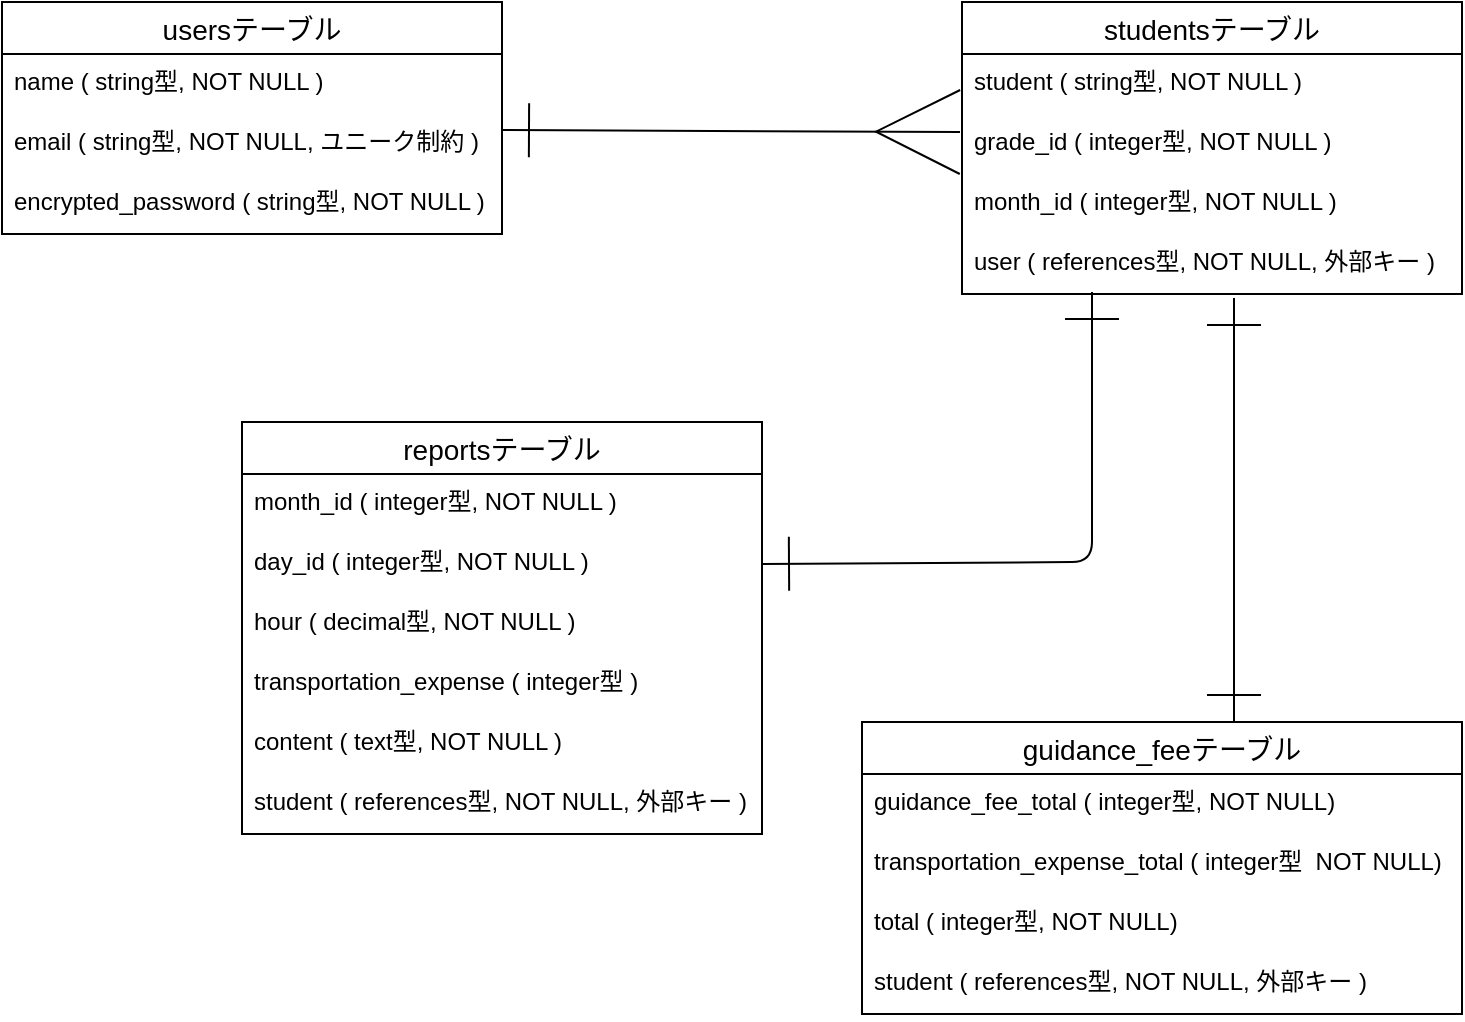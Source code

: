 <mxfile>
    <diagram id="T7TgtadP3edjK6mXKRvq" name="ページ1">
        <mxGraphModel dx="560" dy="522" grid="1" gridSize="10" guides="1" tooltips="1" connect="1" arrows="1" fold="1" page="1" pageScale="1" pageWidth="827" pageHeight="1169" math="0" shadow="0">
            <root>
                <mxCell id="0"/>
                <mxCell id="1" parent="0"/>
                <mxCell id="2" value="usersテーブル" style="swimlane;fontStyle=0;childLayout=stackLayout;horizontal=1;startSize=26;horizontalStack=0;resizeParent=1;resizeParentMax=0;resizeLast=0;collapsible=1;marginBottom=0;align=center;fontSize=14;" parent="1" vertex="1">
                    <mxGeometry x="10" y="70" width="250" height="116" as="geometry"/>
                </mxCell>
                <mxCell id="3" value="name ( string型, NOT NULL )" style="text;strokeColor=none;fillColor=none;spacingLeft=4;spacingRight=4;overflow=hidden;rotatable=0;points=[[0,0.5],[1,0.5]];portConstraint=eastwest;fontSize=12;whiteSpace=wrap;" parent="2" vertex="1">
                    <mxGeometry y="26" width="250" height="30" as="geometry"/>
                </mxCell>
                <mxCell id="4" value="email ( string型, NOT NULL, ユニーク制約 )" style="text;strokeColor=none;fillColor=none;spacingLeft=4;spacingRight=4;overflow=hidden;rotatable=0;points=[[0,0.5],[1,0.5]];portConstraint=eastwest;fontSize=12;" parent="2" vertex="1">
                    <mxGeometry y="56" width="250" height="30" as="geometry"/>
                </mxCell>
                <mxCell id="5" value="encrypted_password ( string型, NOT NULL )" style="text;strokeColor=none;fillColor=none;spacingLeft=4;spacingRight=4;overflow=hidden;rotatable=0;points=[[0,0.5],[1,0.5]];portConstraint=eastwest;fontSize=12;" parent="2" vertex="1">
                    <mxGeometry y="86" width="250" height="30" as="geometry"/>
                </mxCell>
                <mxCell id="11" value="studentsテーブル" style="swimlane;fontStyle=0;childLayout=stackLayout;horizontal=1;startSize=26;horizontalStack=0;resizeParent=1;resizeParentMax=0;resizeLast=0;collapsible=1;marginBottom=0;align=center;fontSize=14;swimlaneFillColor=default;" parent="1" vertex="1">
                    <mxGeometry x="490" y="70" width="250" height="146" as="geometry"/>
                </mxCell>
                <mxCell id="12" value="student ( string型, NOT NULL )" style="text;strokeColor=none;fillColor=none;spacingLeft=4;spacingRight=4;overflow=hidden;rotatable=0;points=[[0,0.5],[1,0.5]];portConstraint=eastwest;fontSize=12;" parent="11" vertex="1">
                    <mxGeometry y="26" width="250" height="30" as="geometry"/>
                </mxCell>
                <mxCell id="14" value="grade_id ( integer型, NOT NULL )" style="text;strokeColor=none;fillColor=none;spacingLeft=4;spacingRight=4;overflow=hidden;rotatable=0;points=[[0,0.5],[1,0.5]];portConstraint=eastwest;fontSize=12;" parent="11" vertex="1">
                    <mxGeometry y="56" width="250" height="30" as="geometry"/>
                </mxCell>
                <mxCell id="15" value="month_id ( integer型, NOT NULL )" style="text;strokeColor=none;fillColor=none;spacingLeft=4;spacingRight=4;overflow=hidden;rotatable=0;points=[[0,0.5],[1,0.5]];portConstraint=eastwest;fontSize=12;" parent="11" vertex="1">
                    <mxGeometry y="86" width="250" height="30" as="geometry"/>
                </mxCell>
                <mxCell id="20" value="user ( references型, NOT NULL, 外部キー )" style="text;strokeColor=none;fillColor=none;spacingLeft=4;spacingRight=4;overflow=hidden;rotatable=0;points=[[0,0.5],[1,0.5]];portConstraint=eastwest;fontSize=12;labelBorderColor=none;" parent="11" vertex="1">
                    <mxGeometry y="116" width="250" height="30" as="geometry"/>
                </mxCell>
                <mxCell id="21" style="edgeStyle=none;html=1;exitX=1;exitY=0.267;exitDx=0;exitDy=0;entryX=-0.004;entryY=0.3;entryDx=0;entryDy=0;endArrow=ERmany;endFill=0;startArrow=ERone;startFill=0;strokeWidth=1;targetPerimeterSpacing=0;endSize=40;sourcePerimeterSpacing=0;startSize=25;exitPerimeter=0;entryPerimeter=0;" parent="1" source="4" target="14" edge="1">
                    <mxGeometry relative="1" as="geometry">
                        <mxPoint x="260" y="231" as="sourcePoint"/>
                    </mxGeometry>
                </mxCell>
                <mxCell id="22" value="reportsテーブル" style="swimlane;fontStyle=0;childLayout=stackLayout;horizontal=1;startSize=26;horizontalStack=0;resizeParent=1;resizeParentMax=0;resizeLast=0;collapsible=1;marginBottom=0;align=center;fontSize=14;" parent="1" vertex="1">
                    <mxGeometry x="130" y="280" width="260" height="206" as="geometry"/>
                </mxCell>
                <mxCell id="23" value="month_id ( integer型, NOT NULL )" style="text;strokeColor=none;fillColor=none;spacingLeft=4;spacingRight=4;overflow=hidden;rotatable=0;points=[[0,0.5],[1,0.5]];portConstraint=eastwest;fontSize=12;" parent="22" vertex="1">
                    <mxGeometry y="26" width="260" height="30" as="geometry"/>
                </mxCell>
                <mxCell id="24" value="day_id ( integer型, NOT NULL )" style="text;strokeColor=none;fillColor=none;spacingLeft=4;spacingRight=4;overflow=hidden;rotatable=0;points=[[0,0.5],[1,0.5]];portConstraint=eastwest;fontSize=12;" parent="22" vertex="1">
                    <mxGeometry y="56" width="260" height="30" as="geometry"/>
                </mxCell>
                <mxCell id="25" value="hour ( decimal型, NOT NULL )" style="text;strokeColor=none;fillColor=none;spacingLeft=4;spacingRight=4;overflow=hidden;rotatable=0;points=[[0,0.5],[1,0.5]];portConstraint=eastwest;fontSize=12;" parent="22" vertex="1">
                    <mxGeometry y="86" width="260" height="30" as="geometry"/>
                </mxCell>
                <mxCell id="26" value="transportation_expense ( integer型 )" style="text;strokeColor=none;fillColor=none;spacingLeft=4;spacingRight=4;overflow=hidden;rotatable=0;points=[[0,0.5],[1,0.5]];portConstraint=eastwest;fontSize=12;" parent="22" vertex="1">
                    <mxGeometry y="116" width="260" height="30" as="geometry"/>
                </mxCell>
                <mxCell id="28" value="content ( text型, NOT NULL )" style="text;strokeColor=none;fillColor=none;spacingLeft=4;spacingRight=4;overflow=hidden;rotatable=0;points=[[0,0.5],[1,0.5]];portConstraint=eastwest;fontSize=12;" parent="22" vertex="1">
                    <mxGeometry y="146" width="260" height="30" as="geometry"/>
                </mxCell>
                <mxCell id="29" value="student ( references型, NOT NULL, 外部キー )" style="text;strokeColor=none;fillColor=none;spacingLeft=4;spacingRight=4;overflow=hidden;rotatable=0;points=[[0,0.5],[1,0.5]];portConstraint=eastwest;fontSize=12;" parent="22" vertex="1">
                    <mxGeometry y="176" width="260" height="30" as="geometry"/>
                </mxCell>
                <mxCell id="30" value="guidance_feeテーブル" style="swimlane;fontStyle=0;childLayout=stackLayout;horizontal=1;startSize=26;horizontalStack=0;resizeParent=1;resizeParentMax=0;resizeLast=0;collapsible=1;marginBottom=0;align=center;fontSize=14;" parent="1" vertex="1">
                    <mxGeometry x="440" y="430" width="300" height="146" as="geometry"/>
                </mxCell>
                <mxCell id="31" value="guidance_fee_total ( integer型, NOT NULL)" style="text;strokeColor=none;fillColor=none;spacingLeft=4;spacingRight=4;overflow=hidden;rotatable=0;points=[[0,0.5],[1,0.5]];portConstraint=eastwest;fontSize=12;" parent="30" vertex="1">
                    <mxGeometry y="26" width="300" height="30" as="geometry"/>
                </mxCell>
                <mxCell id="42" value="transportation_expense_total ( integer型  NOT NULL)" style="text;strokeColor=none;fillColor=none;spacingLeft=4;spacingRight=4;overflow=hidden;rotatable=0;points=[[0,0.5],[1,0.5]];portConstraint=eastwest;fontSize=12;" parent="30" vertex="1">
                    <mxGeometry y="56" width="300" height="30" as="geometry"/>
                </mxCell>
                <mxCell id="43" value="total ( integer型, NOT NULL)" style="text;strokeColor=none;fillColor=none;spacingLeft=4;spacingRight=4;overflow=hidden;rotatable=0;points=[[0,0.5],[1,0.5]];portConstraint=eastwest;fontSize=12;" parent="30" vertex="1">
                    <mxGeometry y="86" width="300" height="30" as="geometry"/>
                </mxCell>
                <mxCell id="32" value="student ( references型, NOT NULL, 外部キー )" style="text;strokeColor=none;fillColor=none;spacingLeft=4;spacingRight=4;overflow=hidden;rotatable=0;points=[[0,0.5],[1,0.5]];portConstraint=eastwest;fontSize=12;" parent="30" vertex="1">
                    <mxGeometry y="116" width="300" height="30" as="geometry"/>
                </mxCell>
                <mxCell id="34" style="edgeStyle=none;html=1;entryX=0.544;entryY=1.067;entryDx=0;entryDy=0;entryPerimeter=0;startArrow=ERone;startFill=0;endArrow=ERone;endFill=0;startSize=25;endSize=25;" parent="1" target="20" edge="1">
                    <mxGeometry relative="1" as="geometry">
                        <Array as="points"/>
                        <mxPoint x="626" y="430" as="sourcePoint"/>
                    </mxGeometry>
                </mxCell>
                <mxCell id="35" style="edgeStyle=none;html=1;exitX=1;exitY=0.5;exitDx=0;exitDy=0;startArrow=ERone;startFill=0;endArrow=ERone;endFill=0;startSize=25;endSize=25;entryX=0.26;entryY=0.967;entryDx=0;entryDy=0;entryPerimeter=0;" parent="1" source="24" target="20" edge="1">
                    <mxGeometry relative="1" as="geometry">
                        <mxPoint x="430" y="310" as="targetPoint"/>
                        <Array as="points">
                            <mxPoint x="555" y="350"/>
                        </Array>
                    </mxGeometry>
                </mxCell>
            </root>
        </mxGraphModel>
    </diagram>
</mxfile>